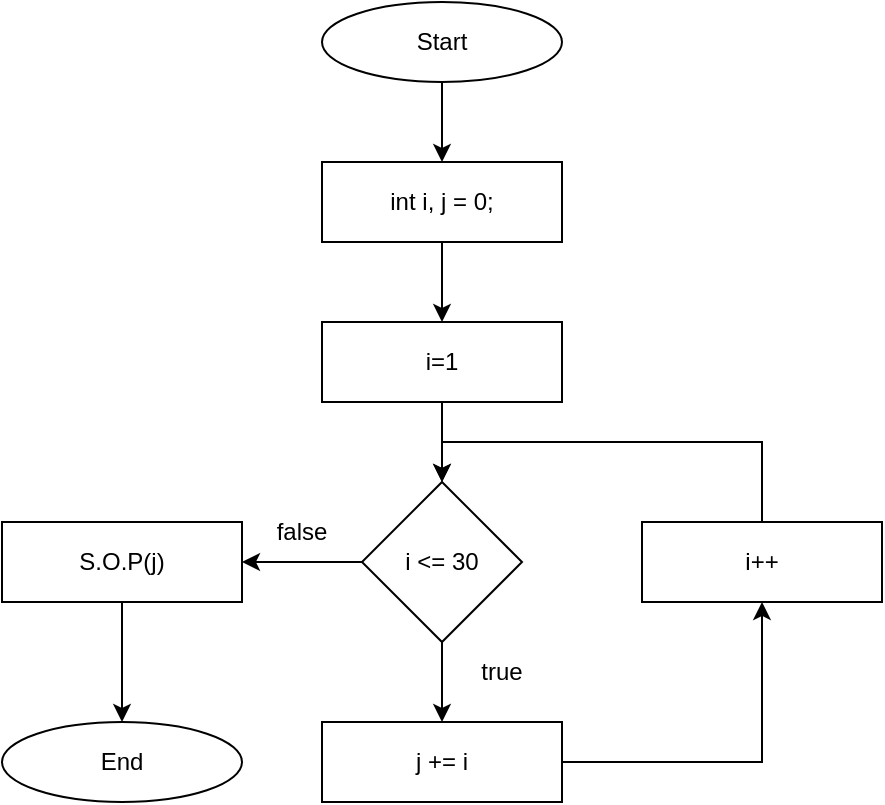<mxfile version="20.4.1" type="device"><diagram id="DgnJzDkZBrbiO_5-NlVi" name="Page-1"><mxGraphModel dx="460" dy="752" grid="1" gridSize="10" guides="1" tooltips="1" connect="1" arrows="1" fold="1" page="1" pageScale="1" pageWidth="850" pageHeight="1100" math="0" shadow="0"><root><mxCell id="0"/><mxCell id="1" parent="0"/><mxCell id="CWGgViyvh5QImC3t4dcs-16" style="edgeStyle=orthogonalEdgeStyle;rounded=0;orthogonalLoop=1;jettySize=auto;html=1;entryX=0.5;entryY=0;entryDx=0;entryDy=0;" edge="1" parent="1" source="CWGgViyvh5QImC3t4dcs-1" target="CWGgViyvh5QImC3t4dcs-3"><mxGeometry relative="1" as="geometry"/></mxCell><mxCell id="CWGgViyvh5QImC3t4dcs-1" value="Start" style="ellipse;whiteSpace=wrap;html=1;" vertex="1" parent="1"><mxGeometry x="200" y="40" width="120" height="40" as="geometry"/></mxCell><mxCell id="CWGgViyvh5QImC3t4dcs-2" value="End" style="ellipse;whiteSpace=wrap;html=1;" vertex="1" parent="1"><mxGeometry x="40" y="400" width="120" height="40" as="geometry"/></mxCell><mxCell id="CWGgViyvh5QImC3t4dcs-15" style="edgeStyle=orthogonalEdgeStyle;rounded=0;orthogonalLoop=1;jettySize=auto;html=1;exitX=0.5;exitY=1;exitDx=0;exitDy=0;entryX=0.5;entryY=0;entryDx=0;entryDy=0;" edge="1" parent="1" source="CWGgViyvh5QImC3t4dcs-3" target="CWGgViyvh5QImC3t4dcs-6"><mxGeometry relative="1" as="geometry"/></mxCell><mxCell id="CWGgViyvh5QImC3t4dcs-3" value="int i, j = 0;" style="rounded=0;whiteSpace=wrap;html=1;" vertex="1" parent="1"><mxGeometry x="200" y="120" width="120" height="40" as="geometry"/></mxCell><mxCell id="CWGgViyvh5QImC3t4dcs-14" style="edgeStyle=orthogonalEdgeStyle;rounded=0;orthogonalLoop=1;jettySize=auto;html=1;exitX=0.5;exitY=1;exitDx=0;exitDy=0;" edge="1" parent="1" source="CWGgViyvh5QImC3t4dcs-6"><mxGeometry relative="1" as="geometry"><mxPoint x="260" y="280" as="targetPoint"/></mxGeometry></mxCell><mxCell id="CWGgViyvh5QImC3t4dcs-6" value="i=1" style="rounded=0;whiteSpace=wrap;html=1;" vertex="1" parent="1"><mxGeometry x="200" y="200" width="120" height="40" as="geometry"/></mxCell><mxCell id="CWGgViyvh5QImC3t4dcs-10" style="edgeStyle=orthogonalEdgeStyle;rounded=0;orthogonalLoop=1;jettySize=auto;html=1;exitX=0.5;exitY=1;exitDx=0;exitDy=0;entryX=0.5;entryY=0;entryDx=0;entryDy=0;" edge="1" parent="1" source="CWGgViyvh5QImC3t4dcs-7" target="CWGgViyvh5QImC3t4dcs-8"><mxGeometry relative="1" as="geometry"/></mxCell><mxCell id="CWGgViyvh5QImC3t4dcs-19" style="edgeStyle=orthogonalEdgeStyle;rounded=0;orthogonalLoop=1;jettySize=auto;html=1;exitX=0;exitY=0.5;exitDx=0;exitDy=0;" edge="1" parent="1" source="CWGgViyvh5QImC3t4dcs-7" target="CWGgViyvh5QImC3t4dcs-18"><mxGeometry relative="1" as="geometry"/></mxCell><mxCell id="CWGgViyvh5QImC3t4dcs-7" value="i &amp;lt;= 30" style="rhombus;whiteSpace=wrap;html=1;" vertex="1" parent="1"><mxGeometry x="220" y="280" width="80" height="80" as="geometry"/></mxCell><mxCell id="CWGgViyvh5QImC3t4dcs-11" style="edgeStyle=orthogonalEdgeStyle;rounded=0;orthogonalLoop=1;jettySize=auto;html=1;entryX=0.5;entryY=1;entryDx=0;entryDy=0;" edge="1" parent="1" source="CWGgViyvh5QImC3t4dcs-8" target="CWGgViyvh5QImC3t4dcs-9"><mxGeometry relative="1" as="geometry"/></mxCell><mxCell id="CWGgViyvh5QImC3t4dcs-8" value="j += i" style="rounded=0;whiteSpace=wrap;html=1;" vertex="1" parent="1"><mxGeometry x="200" y="400" width="120" height="40" as="geometry"/></mxCell><mxCell id="CWGgViyvh5QImC3t4dcs-12" style="edgeStyle=orthogonalEdgeStyle;rounded=0;orthogonalLoop=1;jettySize=auto;html=1;exitX=0.5;exitY=0;exitDx=0;exitDy=0;entryX=0.5;entryY=0;entryDx=0;entryDy=0;" edge="1" parent="1" source="CWGgViyvh5QImC3t4dcs-9" target="CWGgViyvh5QImC3t4dcs-7"><mxGeometry relative="1" as="geometry"><Array as="points"><mxPoint x="420" y="260"/><mxPoint x="260" y="260"/></Array></mxGeometry></mxCell><mxCell id="CWGgViyvh5QImC3t4dcs-9" value="i++" style="rounded=0;whiteSpace=wrap;html=1;" vertex="1" parent="1"><mxGeometry x="360" y="300" width="120" height="40" as="geometry"/></mxCell><mxCell id="CWGgViyvh5QImC3t4dcs-20" style="edgeStyle=orthogonalEdgeStyle;rounded=0;orthogonalLoop=1;jettySize=auto;html=1;exitX=0.5;exitY=1;exitDx=0;exitDy=0;entryX=0.5;entryY=0;entryDx=0;entryDy=0;" edge="1" parent="1" source="CWGgViyvh5QImC3t4dcs-18" target="CWGgViyvh5QImC3t4dcs-2"><mxGeometry relative="1" as="geometry"/></mxCell><mxCell id="CWGgViyvh5QImC3t4dcs-18" value="S.O.P(j)" style="rounded=0;whiteSpace=wrap;html=1;" vertex="1" parent="1"><mxGeometry x="40" y="300" width="120" height="40" as="geometry"/></mxCell><mxCell id="CWGgViyvh5QImC3t4dcs-21" value="false" style="text;html=1;strokeColor=none;fillColor=none;align=center;verticalAlign=middle;whiteSpace=wrap;rounded=0;" vertex="1" parent="1"><mxGeometry x="160" y="290" width="60" height="30" as="geometry"/></mxCell><mxCell id="CWGgViyvh5QImC3t4dcs-22" value="true" style="text;html=1;strokeColor=none;fillColor=none;align=center;verticalAlign=middle;whiteSpace=wrap;rounded=0;" vertex="1" parent="1"><mxGeometry x="260" y="360" width="60" height="30" as="geometry"/></mxCell></root></mxGraphModel></diagram></mxfile>